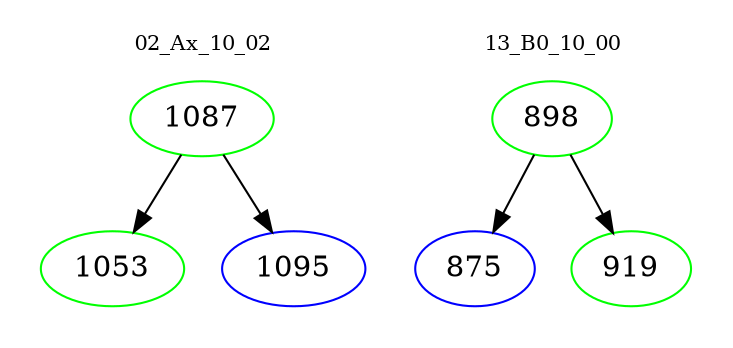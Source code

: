 digraph{
subgraph cluster_0 {
color = white
label = "02_Ax_10_02";
fontsize=10;
T0_1087 [label="1087", color="green"]
T0_1087 -> T0_1053 [color="black"]
T0_1053 [label="1053", color="green"]
T0_1087 -> T0_1095 [color="black"]
T0_1095 [label="1095", color="blue"]
}
subgraph cluster_1 {
color = white
label = "13_B0_10_00";
fontsize=10;
T1_898 [label="898", color="green"]
T1_898 -> T1_875 [color="black"]
T1_875 [label="875", color="blue"]
T1_898 -> T1_919 [color="black"]
T1_919 [label="919", color="green"]
}
}
